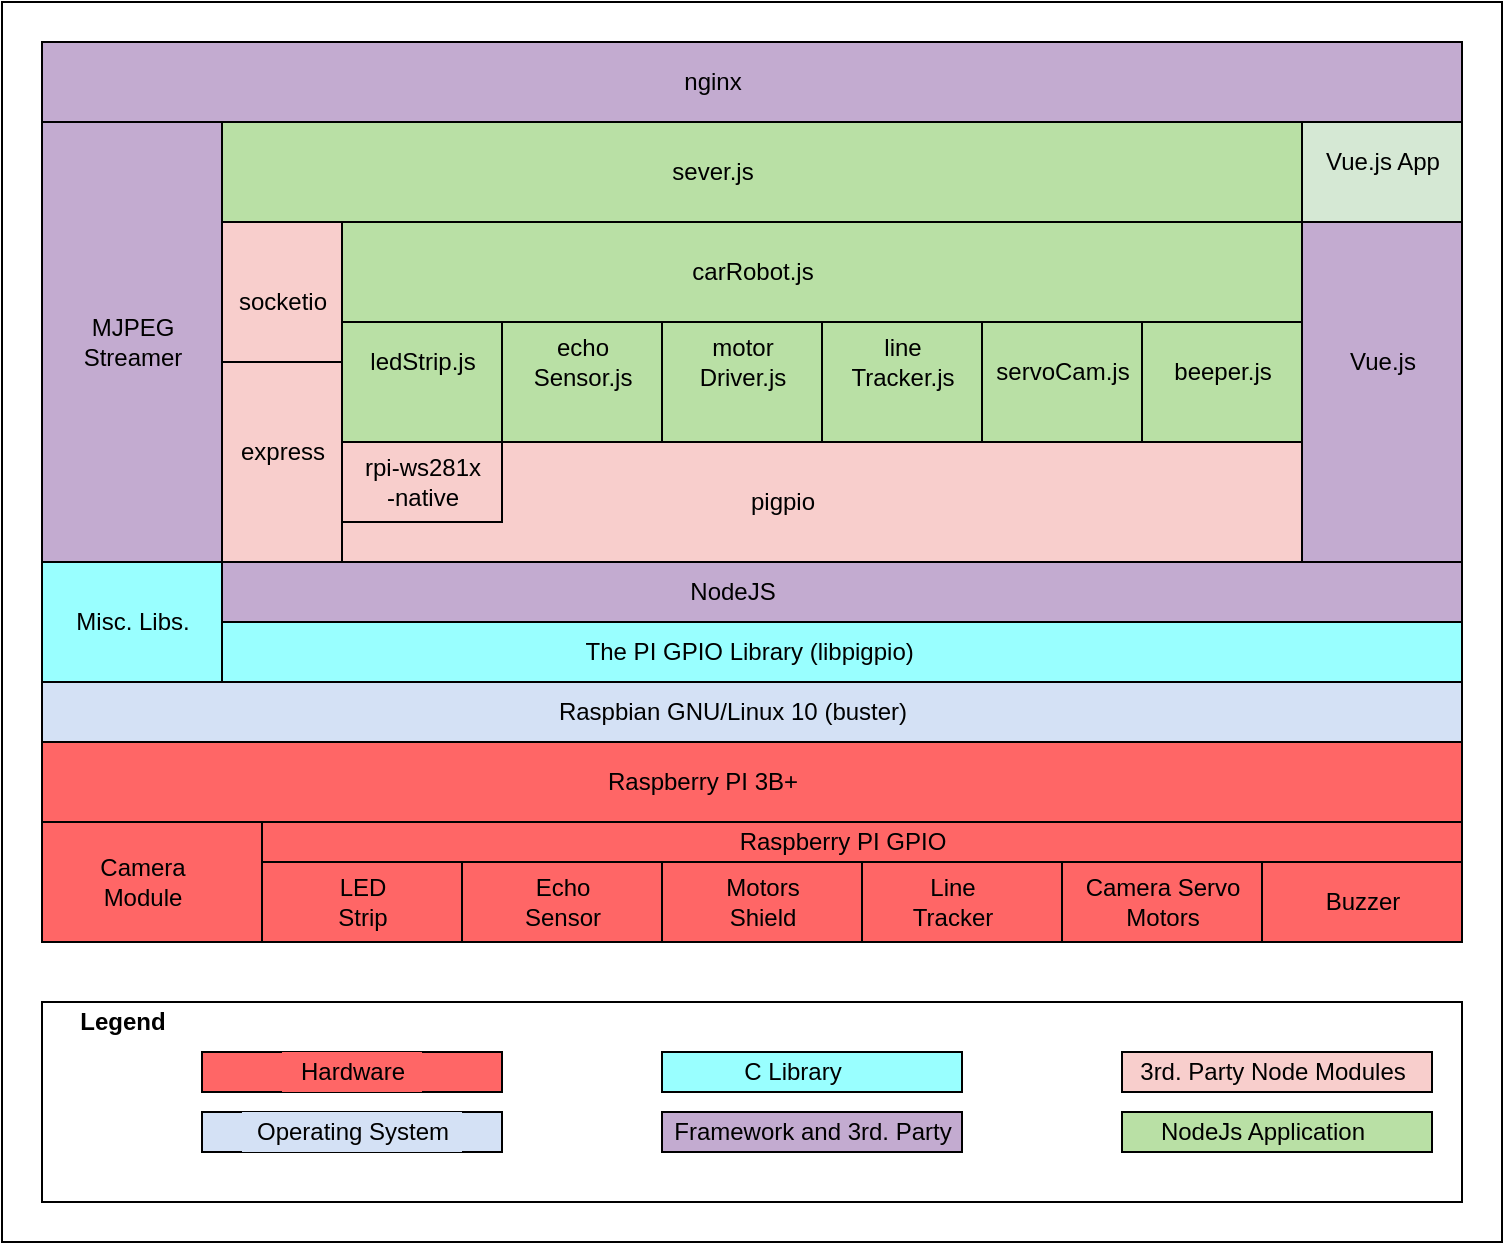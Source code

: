 <mxfile version="13.7.7" type="device"><diagram id="x0XQIoq--YMPOfOvediv" name="Page-1"><mxGraphModel dx="946" dy="614" grid="1" gridSize="10" guides="1" tooltips="1" connect="1" arrows="1" fold="1" page="1" pageScale="1" pageWidth="850" pageHeight="1100" math="0" shadow="0"><root><mxCell id="0"/><mxCell id="1" parent="0"/><mxCell id="-V1aXBQ4JuYRoRZMoQqm-80" value="" style="verticalLabelPosition=bottom;verticalAlign=top;html=1;shape=mxgraph.basic.rect;fillColor2=none;strokeWidth=1;size=20;indent=5;rounded=0;labelBackgroundColor=#D4E1F5;fillColor=none;" vertex="1" parent="1"><mxGeometry x="70" y="20" width="750" height="620" as="geometry"/></mxCell><mxCell id="-V1aXBQ4JuYRoRZMoQqm-76" value="" style="verticalLabelPosition=bottom;verticalAlign=top;html=1;shape=mxgraph.basic.rect;fillColor2=none;strokeWidth=1;size=20;indent=5;rounded=0;labelBackgroundColor=#D4E1F5;fillColor=none;perimeterSpacing=0;" vertex="1" parent="1"><mxGeometry x="90" y="520" width="710" height="100" as="geometry"/></mxCell><mxCell id="-V1aXBQ4JuYRoRZMoQqm-1" value="`" style="verticalLabelPosition=bottom;verticalAlign=top;html=1;shape=mxgraph.basic.rect;fillColor2=none;strokeWidth=1;size=20;indent=5;labelBackgroundColor=#FF6666;fillColor=#FF6666;" vertex="1" parent="1"><mxGeometry x="200" y="430" width="600" height="20" as="geometry"/></mxCell><mxCell id="-V1aXBQ4JuYRoRZMoQqm-3" value="Raspberry PI GPIO" style="text;html=1;resizable=0;autosize=1;align=center;verticalAlign=middle;points=[];rounded=0;labelBackgroundColor=#FF6666;labelBorderColor=none;fillColor=#FF6666;" vertex="1" parent="1"><mxGeometry x="430" y="430" width="120" height="20" as="geometry"/></mxCell><mxCell id="-V1aXBQ4JuYRoRZMoQqm-4" value="" style="verticalLabelPosition=bottom;verticalAlign=top;html=1;shape=mxgraph.basic.rect;fillColor2=none;strokeWidth=1;size=20;indent=5;labelBackgroundColor=#FF6666;fillColor=#FF6666;" vertex="1" parent="1"><mxGeometry x="90" y="430" width="110" height="60" as="geometry"/></mxCell><mxCell id="-V1aXBQ4JuYRoRZMoQqm-5" value="Camera&lt;br&gt;Module" style="text;html=1;resizable=0;autosize=1;align=center;verticalAlign=middle;points=[];rounded=0;labelBackgroundColor=#FF6666;fillColor=#FF6666;" vertex="1" parent="1"><mxGeometry x="110" y="445" width="60" height="30" as="geometry"/></mxCell><mxCell id="-V1aXBQ4JuYRoRZMoQqm-6" value="" style="verticalLabelPosition=bottom;verticalAlign=top;html=1;shape=mxgraph.basic.rect;fillColor2=none;strokeWidth=1;size=20;indent=5;labelBackgroundColor=#FF6666;fillColor=#FF6666;" vertex="1" parent="1"><mxGeometry x="300" y="450" width="100" height="40" as="geometry"/></mxCell><mxCell id="-V1aXBQ4JuYRoRZMoQqm-7" value="Echo&lt;br&gt;Sensor" style="text;html=1;resizable=0;autosize=1;align=center;verticalAlign=middle;points=[];rounded=0;labelBackgroundColor=#FF6666;fillColor=#FF6666;" vertex="1" parent="1"><mxGeometry x="325" y="455" width="50" height="30" as="geometry"/></mxCell><mxCell id="-V1aXBQ4JuYRoRZMoQqm-8" value="" style="verticalLabelPosition=bottom;verticalAlign=top;html=1;shape=mxgraph.basic.rect;fillColor2=none;strokeWidth=1;size=20;indent=5;labelBackgroundColor=#FF6666;fillColor=#FF6666;" vertex="1" parent="1"><mxGeometry x="400" y="450" width="100" height="40" as="geometry"/></mxCell><mxCell id="-V1aXBQ4JuYRoRZMoQqm-9" value="Motors&lt;br&gt;Shield" style="text;html=1;resizable=0;autosize=1;align=center;verticalAlign=middle;points=[];rounded=0;labelBackgroundColor=#FF6666;fillColor=#FF6666;" vertex="1" parent="1"><mxGeometry x="425" y="455" width="50" height="30" as="geometry"/></mxCell><mxCell id="-V1aXBQ4JuYRoRZMoQqm-10" value="" style="verticalLabelPosition=bottom;verticalAlign=top;html=1;shape=mxgraph.basic.rect;fillColor2=none;strokeWidth=1;size=20;indent=5;labelBackgroundColor=#FF6666;fillColor=#FF6666;" vertex="1" parent="1"><mxGeometry x="500" y="450" width="100" height="40" as="geometry"/></mxCell><mxCell id="-V1aXBQ4JuYRoRZMoQqm-11" value="Line&lt;br&gt;Tracker" style="text;html=1;resizable=0;autosize=1;align=center;verticalAlign=middle;points=[];rounded=0;labelBackgroundColor=#FF6666;fillColor=#FF6666;" vertex="1" parent="1"><mxGeometry x="515" y="455" width="60" height="30" as="geometry"/></mxCell><mxCell id="-V1aXBQ4JuYRoRZMoQqm-12" value="" style="verticalLabelPosition=bottom;verticalAlign=top;html=1;shape=mxgraph.basic.rect;fillColor2=none;strokeWidth=1;size=20;indent=5;labelBackgroundColor=#FF6666;fillColor=#FF6666;" vertex="1" parent="1"><mxGeometry x="200" y="450" width="100" height="40" as="geometry"/></mxCell><mxCell id="-V1aXBQ4JuYRoRZMoQqm-13" value="LED&lt;br&gt;Strip" style="text;html=1;resizable=0;autosize=1;align=center;verticalAlign=middle;points=[];rounded=0;labelBackgroundColor=#FF6666;fillColor=#FF6666;" vertex="1" parent="1"><mxGeometry x="230" y="455" width="40" height="30" as="geometry"/></mxCell><mxCell id="-V1aXBQ4JuYRoRZMoQqm-14" value="" style="verticalLabelPosition=bottom;verticalAlign=top;html=1;shape=mxgraph.basic.rect;fillColor2=none;strokeWidth=1;size=20;indent=5;labelBackgroundColor=#FF6666;fillColor=#FF6666;" vertex="1" parent="1"><mxGeometry x="700" y="450" width="100" height="40" as="geometry"/></mxCell><mxCell id="-V1aXBQ4JuYRoRZMoQqm-15" value="Buzzer" style="text;html=1;resizable=0;autosize=1;align=center;verticalAlign=middle;points=[];rounded=0;labelBackgroundColor=#FF6666;fillColor=#FF6666;" vertex="1" parent="1"><mxGeometry x="725" y="460" width="50" height="20" as="geometry"/></mxCell><mxCell id="-V1aXBQ4JuYRoRZMoQqm-16" value="" style="verticalLabelPosition=bottom;verticalAlign=top;html=1;shape=mxgraph.basic.rect;fillColor2=none;strokeWidth=1;size=20;indent=5;labelBackgroundColor=#FF6666;fillColor=#FF6666;" vertex="1" parent="1"><mxGeometry x="90" y="390" width="710" height="40" as="geometry"/></mxCell><mxCell id="-V1aXBQ4JuYRoRZMoQqm-17" value="Raspberry PI 3B+" style="text;html=1;resizable=0;autosize=1;align=center;verticalAlign=middle;points=[];rounded=0;labelBackgroundColor=#FF6666;fillColor=#FF6666;" vertex="1" parent="1"><mxGeometry x="365" y="400" width="110" height="20" as="geometry"/></mxCell><mxCell id="-V1aXBQ4JuYRoRZMoQqm-18" value="" style="verticalLabelPosition=bottom;verticalAlign=top;html=1;shape=mxgraph.basic.rect;fillColor2=none;strokeWidth=1;size=20;indent=5;labelBackgroundColor=#FF6666;fillColor=#FF6666;" vertex="1" parent="1"><mxGeometry x="600" y="450" width="100" height="40" as="geometry"/></mxCell><mxCell id="-V1aXBQ4JuYRoRZMoQqm-19" value="Camera Servo&lt;br&gt;Motors" style="text;html=1;resizable=0;autosize=1;align=center;verticalAlign=middle;points=[];rounded=0;labelBackgroundColor=#FF6666;fillColor=#FF6666;" vertex="1" parent="1"><mxGeometry x="605" y="455" width="90" height="30" as="geometry"/></mxCell><mxCell id="-V1aXBQ4JuYRoRZMoQqm-20" value="" style="verticalLabelPosition=bottom;verticalAlign=top;html=1;shape=mxgraph.basic.rect;fillColor2=none;strokeWidth=1;size=20;indent=5;rounded=0;labelBackgroundColor=#D4E1F5;fillColor=#D4E1F5;" vertex="1" parent="1"><mxGeometry x="90" y="360" width="710" height="30" as="geometry"/></mxCell><mxCell id="-V1aXBQ4JuYRoRZMoQqm-21" value="Raspbian GNU/Linux 10 (buster)" style="text;html=1;resizable=0;autosize=1;align=center;verticalAlign=middle;points=[];rounded=0;labelBackgroundColor=#D4E1F5;fillColor=#D4E1F5;" vertex="1" parent="1"><mxGeometry x="340" y="365" width="190" height="20" as="geometry"/></mxCell><mxCell id="-V1aXBQ4JuYRoRZMoQqm-22" value="" style="verticalLabelPosition=bottom;verticalAlign=top;html=1;shape=mxgraph.basic.rect;fillColor2=none;strokeWidth=1;size=20;indent=5;rounded=0;labelBackgroundColor=#D4E1F5;fillColor=#C3ABD0;" vertex="1" parent="1"><mxGeometry x="90" y="80" width="90" height="220" as="geometry"/></mxCell><mxCell id="-V1aXBQ4JuYRoRZMoQqm-23" value="MJPEG&lt;br&gt;Streamer" style="text;html=1;resizable=0;autosize=1;align=center;verticalAlign=middle;points=[];fillColor=none;strokeColor=none;rounded=0;labelBackgroundColor=#C3ABD0;" vertex="1" parent="1"><mxGeometry x="105" y="175" width="60" height="30" as="geometry"/></mxCell><mxCell id="-V1aXBQ4JuYRoRZMoQqm-24" value="" style="verticalLabelPosition=bottom;verticalAlign=top;html=1;shape=mxgraph.basic.rect;fillColor2=none;strokeWidth=1;size=20;indent=5;rounded=0;labelBackgroundColor=#99FFFF;fillColor=#99FFFF;" vertex="1" parent="1"><mxGeometry x="180" y="330" width="620" height="30" as="geometry"/></mxCell><mxCell id="-V1aXBQ4JuYRoRZMoQqm-25" value="The PI GPIO Library (libpigpio)&amp;nbsp;" style="text;html=1;resizable=0;autosize=1;align=center;verticalAlign=middle;points=[];fillColor=none;strokeColor=none;rounded=0;labelBackgroundColor=#99FFFF;" vertex="1" parent="1"><mxGeometry x="355" y="335" width="180" height="20" as="geometry"/></mxCell><mxCell id="-V1aXBQ4JuYRoRZMoQqm-26" value="" style="verticalLabelPosition=bottom;verticalAlign=top;html=1;shape=mxgraph.basic.rect;fillColor2=none;strokeWidth=1;size=20;indent=5;rounded=0;labelBackgroundColor=#D4E1F5;fillColor=#C3ABD0;" vertex="1" parent="1"><mxGeometry x="180" y="300" width="620" height="30" as="geometry"/></mxCell><mxCell id="-V1aXBQ4JuYRoRZMoQqm-27" value="NodeJS" style="text;html=1;resizable=0;autosize=1;align=center;verticalAlign=middle;points=[];fillColor=none;strokeColor=none;rounded=0;labelBackgroundColor=#C3ABD0;" vertex="1" parent="1"><mxGeometry x="405" y="305" width="60" height="20" as="geometry"/></mxCell><mxCell id="-V1aXBQ4JuYRoRZMoQqm-28" value="" style="verticalLabelPosition=bottom;verticalAlign=top;html=1;shape=mxgraph.basic.rect;fillColor2=none;strokeWidth=1;size=20;indent=5;rounded=0;labelBackgroundColor=#D4E1F5;fillColor=#f8cecc;" vertex="1" parent="1"><mxGeometry x="240" y="240" width="480" height="60" as="geometry"/></mxCell><mxCell id="-V1aXBQ4JuYRoRZMoQqm-29" value="pigpio" style="text;html=1;resizable=0;autosize=1;align=center;verticalAlign=middle;points=[];fillColor=none;strokeColor=none;rounded=0;labelBackgroundColor=#F8CECC;" vertex="1" parent="1"><mxGeometry x="435" y="260" width="50" height="20" as="geometry"/></mxCell><mxCell id="-V1aXBQ4JuYRoRZMoQqm-30" value="" style="verticalLabelPosition=bottom;verticalAlign=top;html=1;shape=mxgraph.basic.rect;fillColor2=none;strokeWidth=1;size=20;indent=5;rounded=0;labelBackgroundColor=#D4E1F5;fillColor=#f8cecc;" vertex="1" parent="1"><mxGeometry x="180" y="200" width="60" height="100" as="geometry"/></mxCell><mxCell id="-V1aXBQ4JuYRoRZMoQqm-31" value="express" style="text;html=1;resizable=0;autosize=1;align=center;verticalAlign=middle;points=[];fillColor=none;strokeColor=none;rounded=0;labelBackgroundColor=#F8CECC;" vertex="1" parent="1"><mxGeometry x="180" y="235" width="60" height="20" as="geometry"/></mxCell><mxCell id="-V1aXBQ4JuYRoRZMoQqm-32" value="" style="verticalLabelPosition=bottom;verticalAlign=top;html=1;shape=mxgraph.basic.rect;fillColor2=none;strokeWidth=1;size=20;indent=5;rounded=0;labelBackgroundColor=#D4E1F5;fillColor=#f8cecc;" vertex="1" parent="1"><mxGeometry x="180" y="130" width="60" height="70" as="geometry"/></mxCell><mxCell id="-V1aXBQ4JuYRoRZMoQqm-33" value="socketio" style="text;html=1;resizable=0;autosize=1;align=center;verticalAlign=middle;points=[];fillColor=none;strokeColor=none;rounded=0;labelBackgroundColor=#F8CECC;" vertex="1" parent="1"><mxGeometry x="180" y="160" width="60" height="20" as="geometry"/></mxCell><mxCell id="-V1aXBQ4JuYRoRZMoQqm-34" value="" style="verticalLabelPosition=bottom;verticalAlign=top;html=1;shape=mxgraph.basic.rect;fillColor2=none;strokeWidth=1;size=20;indent=5;rounded=0;labelBackgroundColor=#D4E1F5;fillColor=#f8cecc;" vertex="1" parent="1"><mxGeometry x="240" y="240" width="80" height="40" as="geometry"/></mxCell><mxCell id="-V1aXBQ4JuYRoRZMoQqm-35" value="rpi-ws281x&lt;br&gt;-native" style="text;html=1;resizable=0;autosize=1;align=center;verticalAlign=middle;points=[];fillColor=none;strokeColor=none;rounded=0;labelBackgroundColor=#F8CECC;" vertex="1" parent="1"><mxGeometry x="245" y="245" width="70" height="30" as="geometry"/></mxCell><mxCell id="-V1aXBQ4JuYRoRZMoQqm-36" value="" style="verticalLabelPosition=bottom;verticalAlign=top;html=1;shape=mxgraph.basic.rect;fillColor2=none;strokeWidth=1;size=20;indent=5;rounded=0;labelBackgroundColor=#D4E1F5;fillColor=#C3ABD0;" vertex="1" parent="1"><mxGeometry x="720" y="130" width="80" height="170" as="geometry"/></mxCell><mxCell id="-V1aXBQ4JuYRoRZMoQqm-37" value="Vue.js" style="text;html=1;resizable=0;autosize=1;align=center;verticalAlign=middle;points=[];fillColor=none;strokeColor=none;rounded=0;labelBackgroundColor=#C3ABD0;" vertex="1" parent="1"><mxGeometry x="735" y="190" width="50" height="20" as="geometry"/></mxCell><mxCell id="-V1aXBQ4JuYRoRZMoQqm-38" value="" style="verticalLabelPosition=bottom;verticalAlign=top;html=1;shape=mxgraph.basic.rect;fillColor2=none;strokeWidth=1;size=20;indent=5;rounded=0;labelBackgroundColor=#D4E1F5;fillColor=#B9E0A5;" vertex="1" parent="1"><mxGeometry x="240" y="180" width="80" height="60" as="geometry"/></mxCell><mxCell id="-V1aXBQ4JuYRoRZMoQqm-39" value="ledStrip.js" style="text;html=1;resizable=0;autosize=1;align=center;verticalAlign=middle;points=[];fillColor=none;strokeColor=none;rounded=0;labelBackgroundColor=#B9E0A5;" vertex="1" parent="1"><mxGeometry x="245" y="190" width="70" height="20" as="geometry"/></mxCell><mxCell id="-V1aXBQ4JuYRoRZMoQqm-40" value="" style="verticalLabelPosition=bottom;verticalAlign=top;html=1;shape=mxgraph.basic.rect;fillColor2=none;strokeWidth=1;size=20;indent=5;rounded=0;labelBackgroundColor=#D4E1F5;fillColor=#B9E0A5;" vertex="1" parent="1"><mxGeometry x="320" y="180" width="80" height="60" as="geometry"/></mxCell><mxCell id="-V1aXBQ4JuYRoRZMoQqm-41" value="echo&lt;br&gt;Sensor.js" style="text;html=1;resizable=0;autosize=1;align=center;verticalAlign=middle;points=[];fillColor=none;strokeColor=none;rounded=0;labelBackgroundColor=#B9E0A5;" vertex="1" parent="1"><mxGeometry x="330" y="185" width="60" height="30" as="geometry"/></mxCell><mxCell id="-V1aXBQ4JuYRoRZMoQqm-42" value="" style="verticalLabelPosition=bottom;verticalAlign=top;html=1;shape=mxgraph.basic.rect;fillColor2=none;strokeWidth=1;size=20;indent=5;rounded=0;labelBackgroundColor=#D4E1F5;fillColor=#B9E0A5;" vertex="1" parent="1"><mxGeometry x="400" y="180" width="80" height="60" as="geometry"/></mxCell><mxCell id="-V1aXBQ4JuYRoRZMoQqm-43" value="motor&lt;br&gt;Driver.js" style="text;html=1;resizable=0;autosize=1;align=center;verticalAlign=middle;points=[];fillColor=none;strokeColor=none;rounded=0;labelBackgroundColor=#B9E0A5;" vertex="1" parent="1"><mxGeometry x="410" y="185" width="60" height="30" as="geometry"/></mxCell><mxCell id="-V1aXBQ4JuYRoRZMoQqm-44" value="" style="verticalLabelPosition=bottom;verticalAlign=top;html=1;shape=mxgraph.basic.rect;fillColor2=none;strokeWidth=1;size=20;indent=5;rounded=0;labelBackgroundColor=#D4E1F5;fillColor=#B9E0A5;" vertex="1" parent="1"><mxGeometry x="480" y="180" width="80" height="60" as="geometry"/></mxCell><mxCell id="-V1aXBQ4JuYRoRZMoQqm-45" value="line&lt;br&gt;Tracker.js" style="text;html=1;resizable=0;autosize=1;align=center;verticalAlign=middle;points=[];fillColor=none;strokeColor=none;rounded=0;labelBackgroundColor=#B9E0A5;" vertex="1" parent="1"><mxGeometry x="485" y="185" width="70" height="30" as="geometry"/></mxCell><mxCell id="-V1aXBQ4JuYRoRZMoQqm-46" value="" style="verticalLabelPosition=bottom;verticalAlign=top;html=1;shape=mxgraph.basic.rect;fillColor2=none;strokeWidth=1;size=20;indent=5;rounded=0;labelBackgroundColor=#D4E1F5;fillColor=#B9E0A5;" vertex="1" parent="1"><mxGeometry x="560" y="180" width="80" height="60" as="geometry"/></mxCell><mxCell id="-V1aXBQ4JuYRoRZMoQqm-47" value="servoCam.js" style="text;html=1;resizable=0;autosize=1;align=center;verticalAlign=middle;points=[];fillColor=none;strokeColor=none;rounded=0;labelBackgroundColor=#B9E0A5;" vertex="1" parent="1"><mxGeometry x="560" y="195" width="80" height="20" as="geometry"/></mxCell><mxCell id="-V1aXBQ4JuYRoRZMoQqm-48" value="" style="verticalLabelPosition=bottom;verticalAlign=top;html=1;shape=mxgraph.basic.rect;fillColor2=none;strokeWidth=1;size=20;indent=5;rounded=0;labelBackgroundColor=#D4E1F5;fillColor=#B9E0A5;" vertex="1" parent="1"><mxGeometry x="640" y="180" width="80" height="60" as="geometry"/></mxCell><mxCell id="-V1aXBQ4JuYRoRZMoQqm-49" value="beeper.js" style="text;html=1;resizable=0;autosize=1;align=center;verticalAlign=middle;points=[];fillColor=none;strokeColor=none;rounded=0;labelBackgroundColor=#B9E0A5;" vertex="1" parent="1"><mxGeometry x="650" y="195" width="60" height="20" as="geometry"/></mxCell><mxCell id="-V1aXBQ4JuYRoRZMoQqm-51" value="" style="verticalLabelPosition=bottom;verticalAlign=top;html=1;shape=mxgraph.basic.rect;fillColor2=none;strokeWidth=1;size=20;indent=5;rounded=0;labelBackgroundColor=#D4E1F5;fillColor=#B9E0A5;" vertex="1" parent="1"><mxGeometry x="240" y="130" width="480" height="50" as="geometry"/></mxCell><mxCell id="-V1aXBQ4JuYRoRZMoQqm-52" value="carRobot.js" style="text;html=1;resizable=0;autosize=1;align=center;verticalAlign=middle;points=[];fillColor=none;strokeColor=none;rounded=0;labelBackgroundColor=#B9E0A5;" vertex="1" parent="1"><mxGeometry x="405" y="145" width="80" height="20" as="geometry"/></mxCell><mxCell id="-V1aXBQ4JuYRoRZMoQqm-53" value="" style="verticalLabelPosition=bottom;verticalAlign=top;html=1;shape=mxgraph.basic.rect;fillColor2=none;strokeWidth=1;size=20;indent=5;rounded=0;labelBackgroundColor=#D4E1F5;fillColor=#C3ABD0;" vertex="1" parent="1"><mxGeometry x="90" y="40" width="710" height="40" as="geometry"/></mxCell><mxCell id="-V1aXBQ4JuYRoRZMoQqm-54" value="" style="verticalLabelPosition=bottom;verticalAlign=top;html=1;shape=mxgraph.basic.rect;fillColor2=none;strokeWidth=1;size=20;indent=5;rounded=0;labelBackgroundColor=#D4E1F5;fillColor=#B9E0A5;labelBorderColor=none;" vertex="1" parent="1"><mxGeometry x="180" y="80" width="540" height="50" as="geometry"/></mxCell><mxCell id="-V1aXBQ4JuYRoRZMoQqm-56" value="sever.js" style="text;html=1;resizable=0;autosize=1;align=center;verticalAlign=middle;points=[];fillColor=none;strokeColor=none;rounded=0;labelBackgroundColor=#B9E0A5;" vertex="1" parent="1"><mxGeometry x="395" y="95" width="60" height="20" as="geometry"/></mxCell><mxCell id="-V1aXBQ4JuYRoRZMoQqm-57" value="nginx" style="text;html=1;resizable=0;autosize=1;align=center;verticalAlign=middle;points=[];fillColor=none;strokeColor=none;rounded=0;labelBackgroundColor=#C3ABD0;" vertex="1" parent="1"><mxGeometry x="405" y="50" width="40" height="20" as="geometry"/></mxCell><mxCell id="-V1aXBQ4JuYRoRZMoQqm-62" value="" style="verticalLabelPosition=bottom;verticalAlign=top;html=1;shape=mxgraph.basic.rect;fillColor2=none;strokeWidth=1;size=20;indent=5;labelBackgroundColor=#D5E8D4;fillColor=#FF6666;" vertex="1" parent="1"><mxGeometry x="170" y="545" width="150" height="20" as="geometry"/></mxCell><mxCell id="-V1aXBQ4JuYRoRZMoQqm-63" value="Hardware" style="text;html=1;resizable=0;autosize=1;align=center;verticalAlign=middle;points=[];rounded=0;labelBackgroundColor=#FF6666;fillColor=#FF6666;labelBorderColor=none;" vertex="1" parent="1"><mxGeometry x="210" y="545" width="70" height="20" as="geometry"/></mxCell><mxCell id="-V1aXBQ4JuYRoRZMoQqm-64" value="" style="verticalLabelPosition=bottom;verticalAlign=top;html=1;shape=mxgraph.basic.rect;fillColor2=none;strokeWidth=1;size=20;indent=5;rounded=0;labelBackgroundColor=#D4E1F5;fillColor=#D4E1F5;" vertex="1" parent="1"><mxGeometry x="170" y="575" width="150" height="20" as="geometry"/></mxCell><mxCell id="-V1aXBQ4JuYRoRZMoQqm-66" value="Operating System" style="text;html=1;resizable=0;autosize=1;align=center;verticalAlign=middle;points=[];rounded=0;labelBackgroundColor=#D4E1F5;fillColor=#D4E1F5;" vertex="1" parent="1"><mxGeometry x="190" y="575" width="110" height="20" as="geometry"/></mxCell><mxCell id="-V1aXBQ4JuYRoRZMoQqm-67" value="" style="verticalLabelPosition=bottom;verticalAlign=top;html=1;shape=mxgraph.basic.rect;fillColor2=none;strokeWidth=1;size=20;indent=5;rounded=0;labelBackgroundColor=#99FFFF;fillColor=#99FFFF;" vertex="1" parent="1"><mxGeometry x="400" y="545" width="150" height="20" as="geometry"/></mxCell><mxCell id="-V1aXBQ4JuYRoRZMoQqm-68" value="C Library" style="text;html=1;resizable=0;autosize=1;align=center;verticalAlign=middle;points=[];fillColor=none;strokeColor=none;rounded=0;labelBackgroundColor=#99FFFF;" vertex="1" parent="1"><mxGeometry x="435" y="545" width="60" height="20" as="geometry"/></mxCell><mxCell id="-V1aXBQ4JuYRoRZMoQqm-69" value="" style="verticalLabelPosition=bottom;verticalAlign=top;html=1;shape=mxgraph.basic.rect;fillColor2=none;strokeWidth=1;size=20;indent=5;rounded=0;labelBackgroundColor=#D4E1F5;fillColor=#C3ABD0;" vertex="1" parent="1"><mxGeometry x="400" y="575" width="150" height="20" as="geometry"/></mxCell><mxCell id="-V1aXBQ4JuYRoRZMoQqm-70" value="Framework and 3rd. Party" style="text;html=1;resizable=0;autosize=1;align=center;verticalAlign=middle;points=[];fillColor=none;strokeColor=none;rounded=0;labelBackgroundColor=#C3ABD0;" vertex="1" parent="1"><mxGeometry x="400" y="575" width="150" height="20" as="geometry"/></mxCell><mxCell id="-V1aXBQ4JuYRoRZMoQqm-72" value="" style="verticalLabelPosition=bottom;verticalAlign=top;html=1;shape=mxgraph.basic.rect;fillColor2=none;strokeWidth=1;size=20;indent=5;rounded=0;labelBackgroundColor=#D4E1F5;fillColor=#f8cecc;" vertex="1" parent="1"><mxGeometry x="630" y="545" width="155" height="20" as="geometry"/></mxCell><mxCell id="-V1aXBQ4JuYRoRZMoQqm-73" value="3rd. Party Node Modules" style="text;html=1;resizable=0;autosize=1;align=center;verticalAlign=middle;points=[];fillColor=none;strokeColor=none;rounded=0;labelBackgroundColor=#F8CECC;" vertex="1" parent="1"><mxGeometry x="630" y="545" width="150" height="20" as="geometry"/></mxCell><mxCell id="-V1aXBQ4JuYRoRZMoQqm-74" value="" style="verticalLabelPosition=bottom;verticalAlign=top;html=1;shape=mxgraph.basic.rect;fillColor2=none;strokeWidth=1;size=20;indent=5;rounded=0;labelBackgroundColor=#D4E1F5;fillColor=#B9E0A5;" vertex="1" parent="1"><mxGeometry x="630" y="575" width="155" height="20" as="geometry"/></mxCell><mxCell id="-V1aXBQ4JuYRoRZMoQqm-75" value="NodeJs Application" style="text;html=1;resizable=0;autosize=1;align=center;verticalAlign=middle;points=[];fillColor=none;strokeColor=none;rounded=0;labelBackgroundColor=#B9E0A5;" vertex="1" parent="1"><mxGeometry x="640" y="575" width="120" height="20" as="geometry"/></mxCell><mxCell id="-V1aXBQ4JuYRoRZMoQqm-77" value="Legend" style="text;html=1;resizable=0;autosize=1;align=center;verticalAlign=middle;points=[];fillColor=none;strokeColor=none;rounded=0;labelBackgroundColor=#FFFFFF;fontStyle=1" vertex="1" parent="1"><mxGeometry x="100" y="520" width="60" height="20" as="geometry"/></mxCell><mxCell id="-V1aXBQ4JuYRoRZMoQqm-78" value="" style="verticalLabelPosition=bottom;verticalAlign=top;html=1;shape=mxgraph.basic.rect;fillColor2=none;strokeWidth=1;size=20;indent=5;rounded=0;labelBackgroundColor=#99FFFF;fillColor=#99FFFF;" vertex="1" parent="1"><mxGeometry x="90" y="300" width="90" height="60" as="geometry"/></mxCell><mxCell id="-V1aXBQ4JuYRoRZMoQqm-79" value="Misc. Libs." style="text;html=1;resizable=0;autosize=1;align=center;verticalAlign=middle;points=[];fillColor=none;strokeColor=none;rounded=0;labelBackgroundColor=#99FFFF;" vertex="1" parent="1"><mxGeometry x="100" y="320" width="70" height="20" as="geometry"/></mxCell><mxCell id="-V1aXBQ4JuYRoRZMoQqm-82" value="" style="verticalLabelPosition=bottom;verticalAlign=top;html=1;shape=mxgraph.basic.rect;fillColor2=none;strokeWidth=1;size=20;indent=5;rounded=0;labelBackgroundColor=#D4E1F5;fillColor=#D5E8D4;" vertex="1" parent="1"><mxGeometry x="720" y="80" width="80" height="50" as="geometry"/></mxCell><mxCell id="-V1aXBQ4JuYRoRZMoQqm-83" value="Vue.js App" style="text;html=1;resizable=0;autosize=1;align=center;verticalAlign=middle;points=[];fillColor=none;strokeColor=none;rounded=0;labelBackgroundColor=#D5E8D4;" vertex="1" parent="1"><mxGeometry x="725" y="90" width="70" height="20" as="geometry"/></mxCell></root></mxGraphModel></diagram></mxfile>